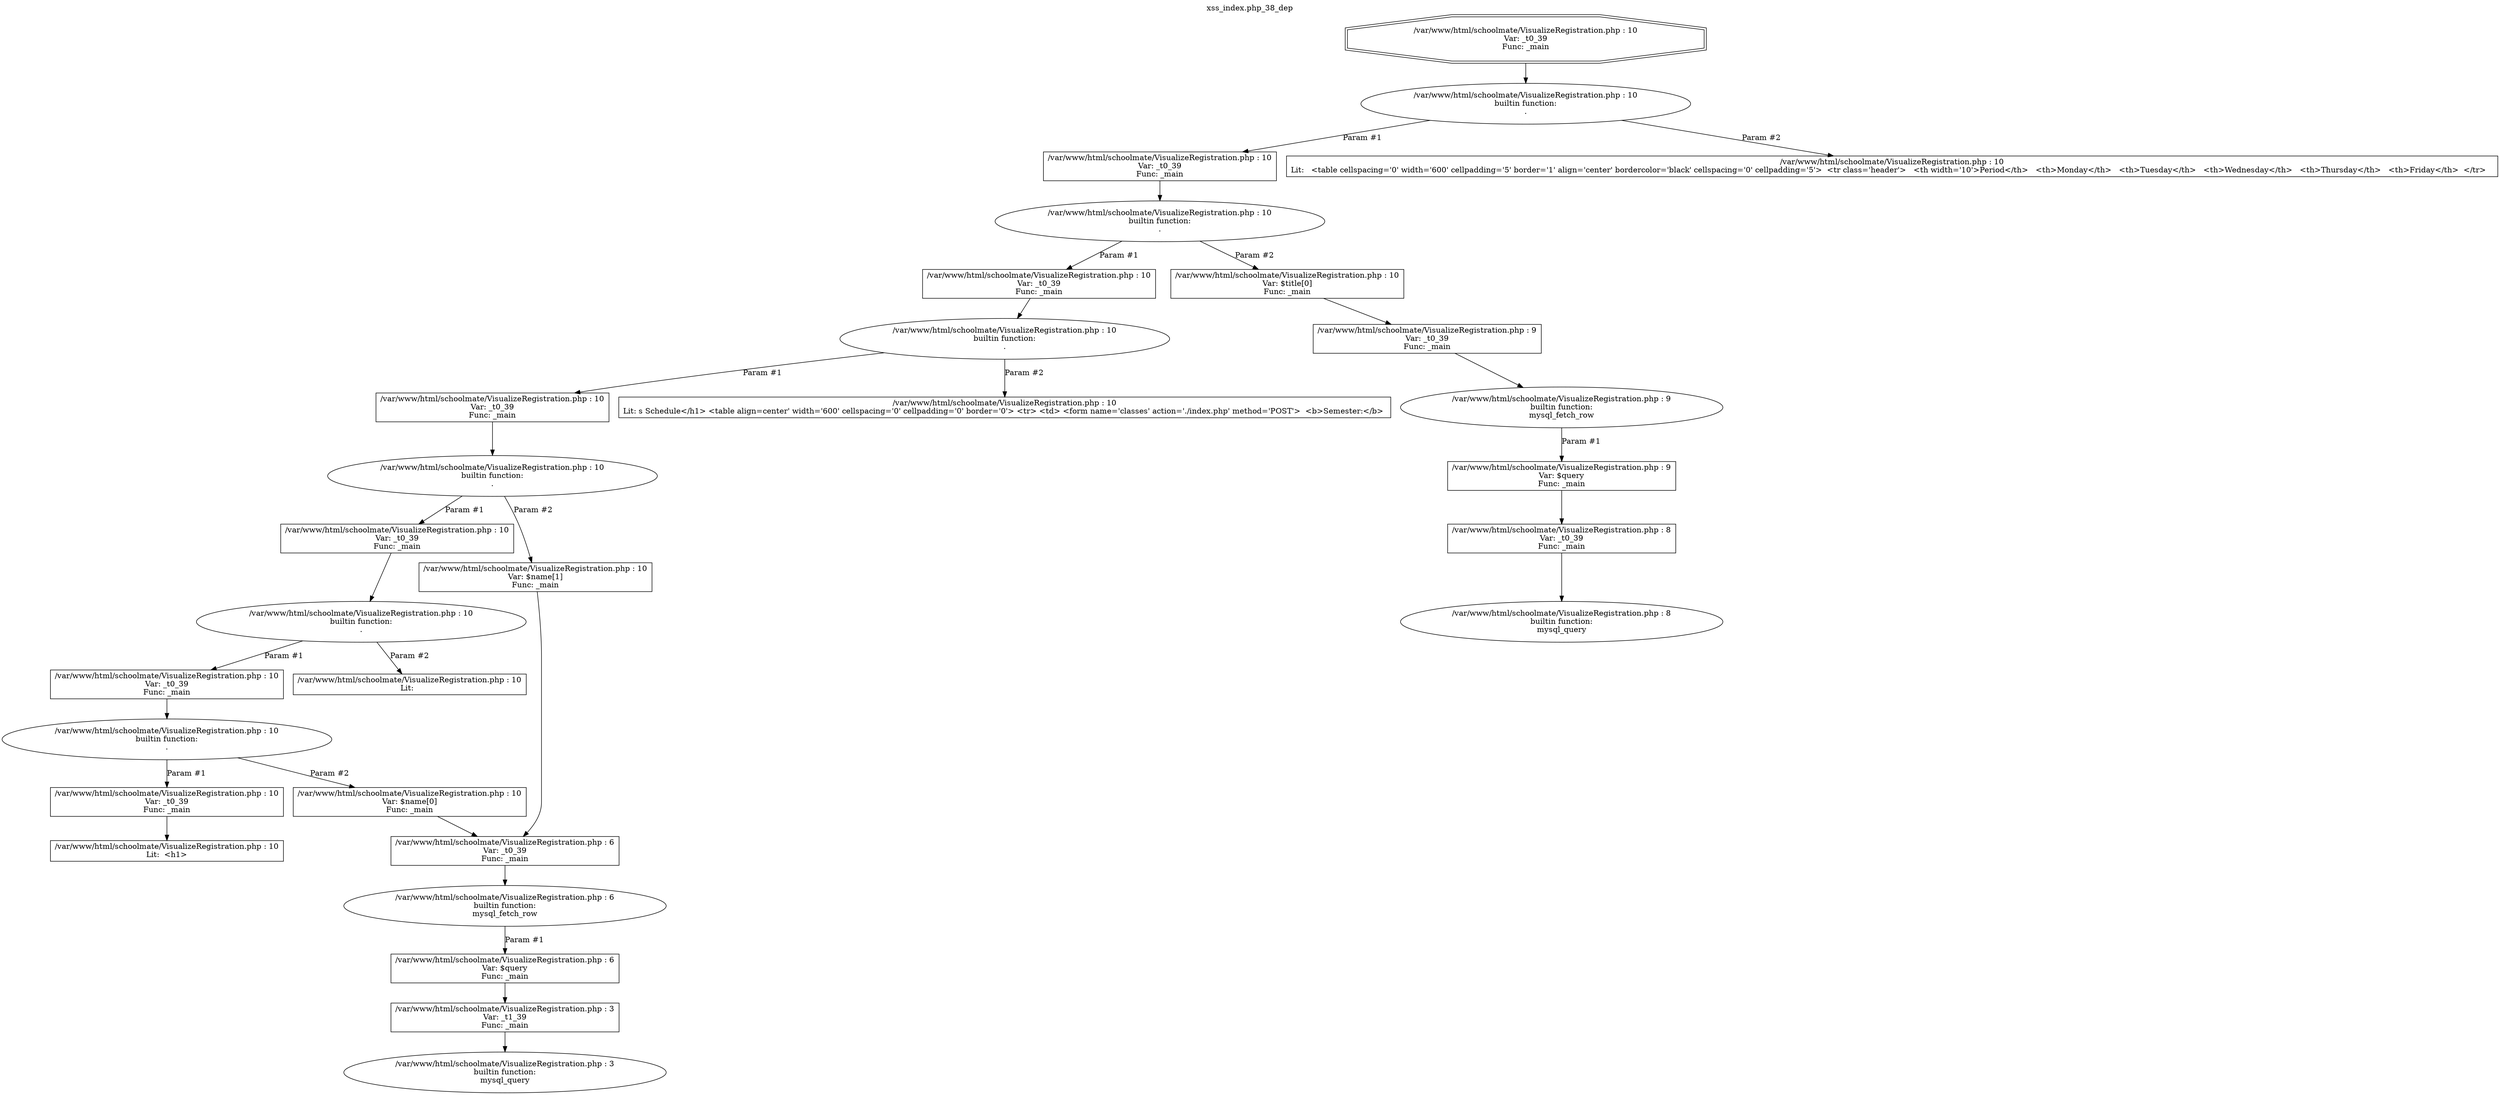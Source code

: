 digraph cfg {
  label="xss_index.php_38_dep";
  labelloc=t;
  n1 [shape=doubleoctagon, label="/var/www/html/schoolmate/VisualizeRegistration.php : 10\nVar: _t0_39\nFunc: _main\n"];
  n2 [shape=ellipse, label="/var/www/html/schoolmate/VisualizeRegistration.php : 10\nbuiltin function:\n.\n"];
  n3 [shape=box, label="/var/www/html/schoolmate/VisualizeRegistration.php : 10\nVar: _t0_39\nFunc: _main\n"];
  n4 [shape=ellipse, label="/var/www/html/schoolmate/VisualizeRegistration.php : 10\nbuiltin function:\n.\n"];
  n5 [shape=box, label="/var/www/html/schoolmate/VisualizeRegistration.php : 10\nVar: _t0_39\nFunc: _main\n"];
  n6 [shape=ellipse, label="/var/www/html/schoolmate/VisualizeRegistration.php : 10\nbuiltin function:\n.\n"];
  n7 [shape=box, label="/var/www/html/schoolmate/VisualizeRegistration.php : 10\nVar: _t0_39\nFunc: _main\n"];
  n8 [shape=ellipse, label="/var/www/html/schoolmate/VisualizeRegistration.php : 10\nbuiltin function:\n.\n"];
  n9 [shape=box, label="/var/www/html/schoolmate/VisualizeRegistration.php : 10\nVar: _t0_39\nFunc: _main\n"];
  n10 [shape=ellipse, label="/var/www/html/schoolmate/VisualizeRegistration.php : 10\nbuiltin function:\n.\n"];
  n11 [shape=box, label="/var/www/html/schoolmate/VisualizeRegistration.php : 10\nVar: _t0_39\nFunc: _main\n"];
  n12 [shape=ellipse, label="/var/www/html/schoolmate/VisualizeRegistration.php : 10\nbuiltin function:\n.\n"];
  n13 [shape=box, label="/var/www/html/schoolmate/VisualizeRegistration.php : 10\nVar: _t0_39\nFunc: _main\n"];
  n14 [shape=box, label="/var/www/html/schoolmate/VisualizeRegistration.php : 10\nLit:  <h1>\n"];
  n15 [shape=box, label="/var/www/html/schoolmate/VisualizeRegistration.php : 10\nVar: $name[0]\nFunc: _main\n"];
  n16 [shape=box, label="/var/www/html/schoolmate/VisualizeRegistration.php : 6\nVar: _t0_39\nFunc: _main\n"];
  n17 [shape=ellipse, label="/var/www/html/schoolmate/VisualizeRegistration.php : 6\nbuiltin function:\nmysql_fetch_row\n"];
  n18 [shape=box, label="/var/www/html/schoolmate/VisualizeRegistration.php : 6\nVar: $query\nFunc: _main\n"];
  n19 [shape=box, label="/var/www/html/schoolmate/VisualizeRegistration.php : 3\nVar: _t1_39\nFunc: _main\n"];
  n20 [shape=ellipse, label="/var/www/html/schoolmate/VisualizeRegistration.php : 3\nbuiltin function:\nmysql_query\n"];
  n21 [shape=box, label="/var/www/html/schoolmate/VisualizeRegistration.php : 10\nLit:  \n"];
  n22 [shape=box, label="/var/www/html/schoolmate/VisualizeRegistration.php : 10\nVar: $name[1]\nFunc: _main\n"];
  n23 [shape=box, label="/var/www/html/schoolmate/VisualizeRegistration.php : 10\nLit: s Schedule</h1> <table align=center' width='600' cellspacing='0' cellpadding='0' border='0'> <tr> <td> <form name='classes' action='./index.php' method='POST'>  <b>Semester:</b> \n"];
  n24 [shape=box, label="/var/www/html/schoolmate/VisualizeRegistration.php : 10\nVar: $title[0]\nFunc: _main\n"];
  n25 [shape=box, label="/var/www/html/schoolmate/VisualizeRegistration.php : 9\nVar: _t0_39\nFunc: _main\n"];
  n26 [shape=ellipse, label="/var/www/html/schoolmate/VisualizeRegistration.php : 9\nbuiltin function:\nmysql_fetch_row\n"];
  n27 [shape=box, label="/var/www/html/schoolmate/VisualizeRegistration.php : 9\nVar: $query\nFunc: _main\n"];
  n28 [shape=box, label="/var/www/html/schoolmate/VisualizeRegistration.php : 8\nVar: _t0_39\nFunc: _main\n"];
  n29 [shape=ellipse, label="/var/www/html/schoolmate/VisualizeRegistration.php : 8\nbuiltin function:\nmysql_query\n"];
  n30 [shape=box, label="/var/www/html/schoolmate/VisualizeRegistration.php : 10\nLit:   <table cellspacing='0' width='600' cellpadding='5' border='1' align='center' bordercolor='black' cellspacing='0' cellpadding='5'>  <tr class='header'>   <th width='10'>Period</th>   <th>Monday</th>   <th>Tuesday</th>   <th>Wednesday</th>   <th>Thursday</th>   <th>Friday</th>  </tr>   \n"];
  n1 -> n2;
  n3 -> n4;
  n5 -> n6;
  n7 -> n8;
  n9 -> n10;
  n11 -> n12;
  n13 -> n14;
  n12 -> n13[label="Param #1"];
  n12 -> n15[label="Param #2"];
  n16 -> n17;
  n19 -> n20;
  n18 -> n19;
  n17 -> n18[label="Param #1"];
  n15 -> n16;
  n10 -> n11[label="Param #1"];
  n10 -> n21[label="Param #2"];
  n8 -> n9[label="Param #1"];
  n8 -> n22[label="Param #2"];
  n22 -> n16;
  n6 -> n7[label="Param #1"];
  n6 -> n23[label="Param #2"];
  n4 -> n5[label="Param #1"];
  n4 -> n24[label="Param #2"];
  n25 -> n26;
  n28 -> n29;
  n27 -> n28;
  n26 -> n27[label="Param #1"];
  n24 -> n25;
  n2 -> n3[label="Param #1"];
  n2 -> n30[label="Param #2"];
}

